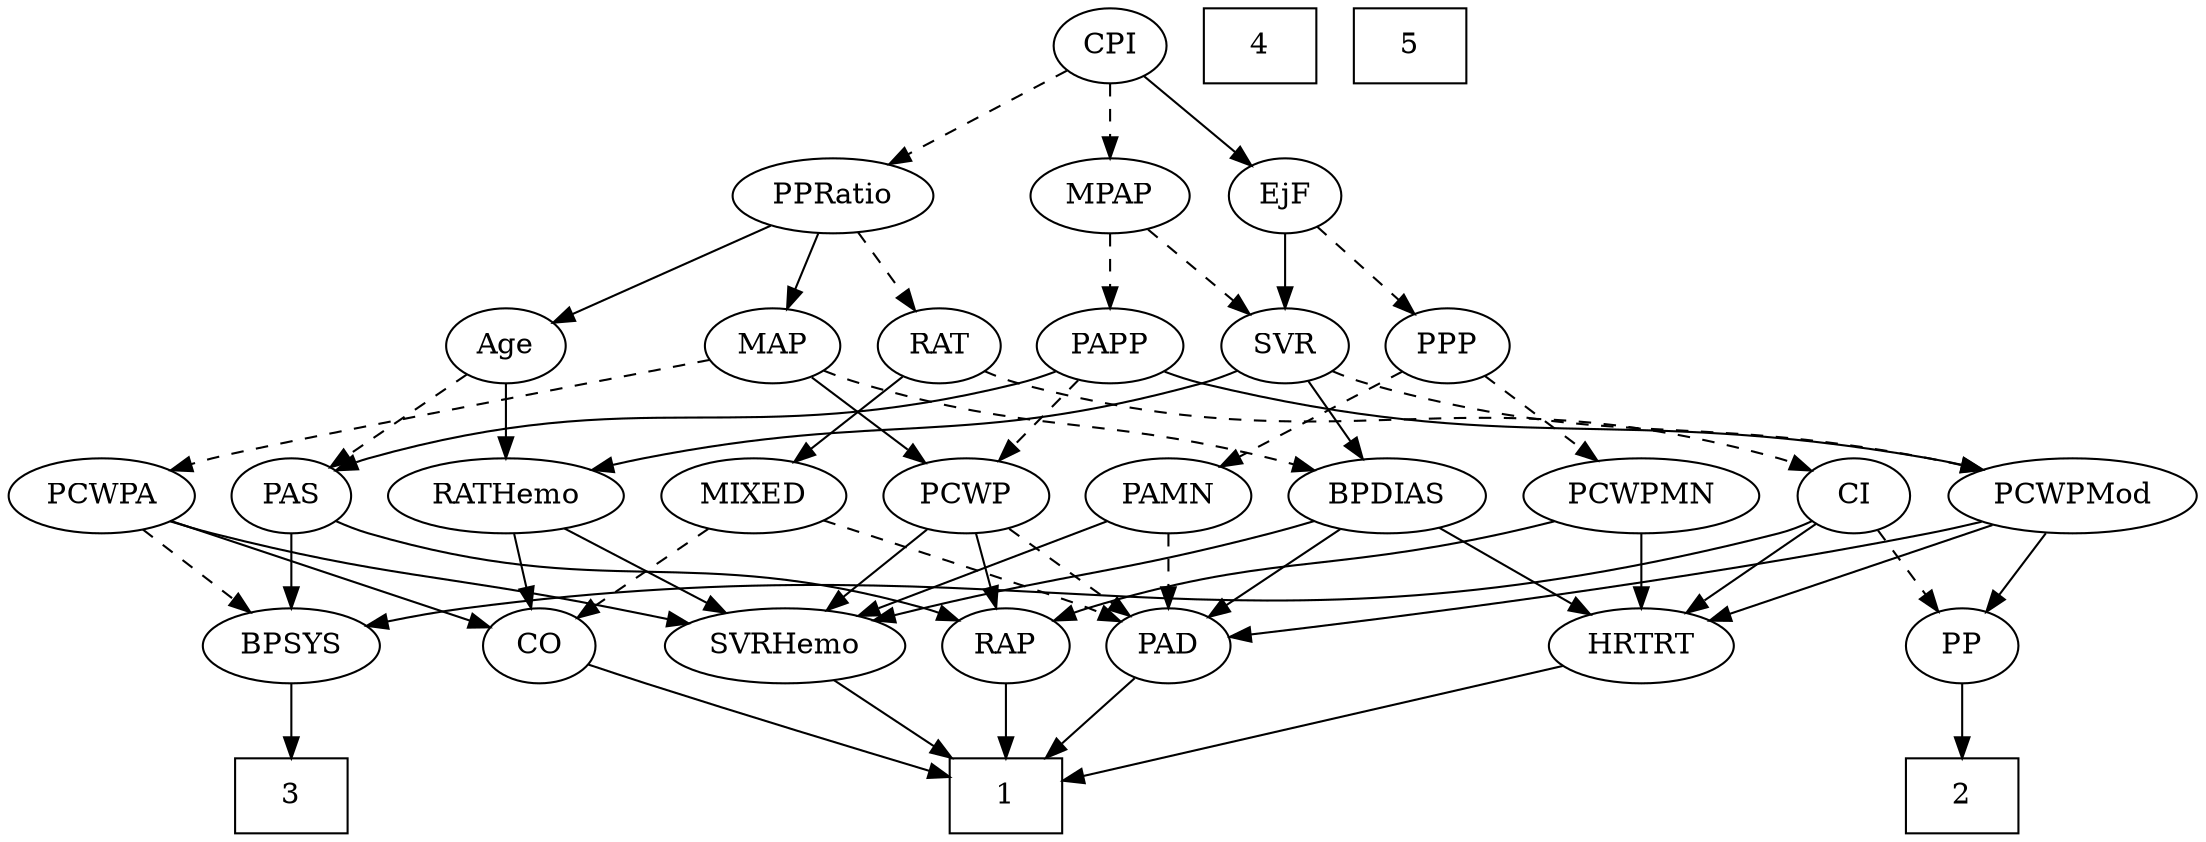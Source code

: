 strict digraph {
	graph [bb="0,0,963.59,396"];
	node [label="\N"];
	1	[height=0.5,
		pos="437.6,18",
		shape=box,
		width=0.75];
	2	[height=0.5,
		pos="862.6,18",
		shape=box,
		width=0.75];
	3	[height=0.5,
		pos="128.6,18",
		shape=box,
		width=0.75];
	4	[height=0.5,
		pos="562.6,378",
		shape=box,
		width=0.75];
	5	[height=0.5,
		pos="634.6,378",
		shape=box,
		width=0.75];
	Age	[height=0.5,
		pos="222.6,234",
		width=0.75];
	PAS	[height=0.5,
		pos="128.6,162",
		width=0.75];
	Age -> PAS	[pos="e,145.88,175.87 204.92,219.83 190.65,209.21 170.37,194.11 154.31,182.15",
		style=dashed];
	RATHemo	[height=0.5,
		pos="222.6,162",
		width=1.3721];
	Age -> RATHemo	[pos="e,222.6,180.1 222.6,215.7 222.6,207.98 222.6,198.71 222.6,190.11",
		style=solid];
	EjF	[height=0.5,
		pos="570.6,306",
		width=0.75];
	SVR	[height=0.5,
		pos="569.6,234",
		width=0.77632];
	EjF -> SVR	[pos="e,569.84,252.1 570.35,287.7 570.24,279.98 570.11,270.71 569.98,262.11",
		style=solid];
	PPP	[height=0.5,
		pos="642.6,234",
		width=0.75];
	EjF -> PPP	[pos="e,627.8,249.38 585.17,290.83 595.35,280.94 609.12,267.55 620.63,256.36",
		style=dashed];
	RAP	[height=0.5,
		pos="437.6,90",
		width=0.77632];
	RAP -> 1	[pos="e,437.6,36.104 437.6,71.697 437.6,63.983 437.6,54.712 437.6,46.112",
		style=solid];
	MIXED	[height=0.5,
		pos="330.6,162",
		width=1.1193];
	PAD	[height=0.5,
		pos="512.6,90",
		width=0.79437];
	MIXED -> PAD	[pos="e,490.2,101.32 361.45,150.33 390.76,140.03 435.98,123.72 474.6,108 476.66,107.16 478.78,106.27 480.92,105.37",
		style=dashed];
	CO	[height=0.5,
		pos="234.6,90",
		width=0.75];
	MIXED -> CO	[pos="e,252.34,103.94 310.24,146.15 295.75,135.59 276.16,121.31 260.55,109.92",
		style=dashed];
	MPAP	[height=0.5,
		pos="490.6,306",
		width=0.97491];
	MPAP -> SVR	[pos="e,553.67,249.11 507.35,290.15 518.57,280.21 533.51,266.98 545.93,255.97",
		style=dashed];
	PAPP	[height=0.5,
		pos="490.6,234",
		width=0.88464];
	MPAP -> PAPP	[pos="e,490.6,252.1 490.6,287.7 490.6,279.98 490.6,270.71 490.6,262.11",
		style=dashed];
	BPSYS	[height=0.5,
		pos="128.6,90",
		width=1.0471];
	BPSYS -> 3	[pos="e,128.6,36.104 128.6,71.697 128.6,63.983 128.6,54.712 128.6,46.112",
		style=solid];
	PAD -> 1	[pos="e,456.03,36.204 497.06,74.496 487.36,65.451 474.65,53.585 463.47,43.149",
		style=solid];
	CO -> 1	[pos="e,410.41,28.197 258.02,80.648 265.83,77.878 274.58,74.79 282.6,72 322.95,57.955 369.32,42.141 400.75,31.472",
		style=solid];
	PAS -> RAP	[pos="e,416.47,101.93 149.13,150.06 154.08,147.77 159.44,145.57 164.6,144 266.08,113.02 298.96,138.45 400.6,108 402.74,107.36 404.92,106.61 \
407.1,105.8",
		style=solid];
	PAS -> BPSYS	[pos="e,128.6,108.1 128.6,143.7 128.6,135.98 128.6,126.71 128.6,118.11",
		style=solid];
	PAMN	[height=0.5,
		pos="512.6,162",
		width=1.011];
	PAMN -> PAD	[pos="e,512.6,108.1 512.6,143.7 512.6,135.98 512.6,126.71 512.6,118.11",
		style=dashed];
	SVRHemo	[height=0.5,
		pos="341.6,90",
		width=1.3902];
	PAMN -> SVRHemo	[pos="e,373.51,104.06 485.5,149.91 457.93,138.62 414.85,120.99 383,107.95",
		style=solid];
	RATHemo -> CO	[pos="e,231.66,108.1 225.56,143.7 226.88,135.98 228.47,126.71 229.95,118.11",
		style=solid];
	RATHemo -> SVRHemo	[pos="e,316.68,105.65 247.54,146.33 265.08,136.01 288.73,122.1 307.94,110.8",
		style=solid];
	CPI	[height=0.5,
		pos="490.6,378",
		width=0.75];
	CPI -> EjF	[pos="e,554.82,320.8 506.4,363.17 518.02,353.01 533.99,339.03 547.1,327.56",
		style=solid];
	CPI -> MPAP	[pos="e,490.6,324.1 490.6,359.7 490.6,351.98 490.6,342.71 490.6,334.11",
		style=dashed];
	PPRatio	[height=0.5,
		pos="367.6,306",
		width=1.1013];
	CPI -> PPRatio	[pos="e,391.42,320.56 470.56,365.6 451.53,354.77 422.6,338.3 400.24,325.58",
		style=dashed];
	RAT	[height=0.5,
		pos="413.6,234",
		width=0.75827];
	RAT -> MIXED	[pos="e,348.69,178.26 397.2,219.17 385.62,209.4 369.86,196.11 356.58,184.91",
		style=solid];
	CI	[height=0.5,
		pos="814.6,162",
		width=0.75];
	RAT -> CI	[pos="e,794.11,174.1 434.08,221.9 439.04,219.61 444.41,217.46 449.6,216 591.16,176.04 637.03,219.96 778.6,180 780.54,179.45 782.51,178.81 \
784.48,178.09",
		style=dashed];
	SVR -> RATHemo	[pos="e,258.91,174.31 548.28,222.22 542.94,219.87 537.15,217.61 531.6,216 423.77,184.78 391.35,203.6 281.6,180 277.43,179.11 273.13,178.08 \
268.84,176.98",
		style=solid];
	PCWPMod	[height=0.5,
		pos="911.6,162",
		width=1.4443];
	SVR -> PCWPMod	[pos="e,873.71,174.35 590.72,222.05 595.81,219.76 601.31,217.57 606.6,216 711.68,184.8 743.37,202.76 850.6,180 854.95,179.08 859.45,178.02 \
863.94,176.9",
		style=dashed];
	BPDIAS	[height=0.5,
		pos="609.6,162",
		width=1.1735];
	SVR -> BPDIAS	[pos="e,600.09,179.63 578.87,216.76 583.65,208.4 589.59,198.02 594.96,188.61",
		style=solid];
	PCWPMod -> PAD	[pos="e,540.4,94.247 873.37,149.61 865.86,147.58 858.01,145.61 850.6,144 742.77,120.6 613.47,103.26 550.62,95.497",
		style=solid];
	PP	[height=0.5,
		pos="862.6,90",
		width=0.75];
	PCWPMod -> PP	[pos="e,873.45,106.51 899.98,144.41 893.83,135.62 886.16,124.66 879.37,114.96",
		style=solid];
	HRTRT	[height=0.5,
		pos="719.6,90",
		width=1.1013];
	PCWPMod -> HRTRT	[pos="e,749.69,101.97 876.83,148.32 843.78,136.27 794.12,118.17 759.48,105.54",
		style=solid];
	PCWPA	[height=0.5,
		pos="41.596,162",
		width=1.1555];
	PCWPA -> BPSYS	[pos="e,110.05,105.92 60.474,145.81 72.641,136.02 88.641,123.15 102.08,112.34",
		style=dashed];
	PCWPA -> CO	[pos="e,211.25,99.467 72.605,149.75 107.96,136.93 165.52,116.05 201.66,102.94",
		style=solid];
	PCWPA -> SVRHemo	[pos="e,301.48,100.87 72.7,149.96 79.229,147.83 86.103,145.73 92.596,144 170.58,123.2 191.78,125.4 270.6,108 277.33,106.51 284.41,104.89 \
291.39,103.26",
		style=solid];
	PCWPMN	[height=0.5,
		pos="719.6,162",
		width=1.3902];
	PCWPMN -> RAP	[pos="e,458.77,101.78 682.59,149.79 675.33,147.75 667.75,145.72 660.6,144 578.73,124.32 554.76,133.76 474.6,108 472.46,107.31 470.29,106.54 \
468.12,105.7",
		style=solid];
	PCWPMN -> HRTRT	[pos="e,719.6,108.1 719.6,143.7 719.6,135.98 719.6,126.71 719.6,118.11",
		style=solid];
	SVRHemo -> 1	[pos="e,413.99,36.211 362.9,73.465 375.44,64.325 391.53,52.589 405.57,42.354",
		style=solid];
	BPDIAS -> PAD	[pos="e,530.85,104.17 589.03,146.15 574.48,135.66 554.85,121.49 539.12,110.14",
		style=solid];
	BPDIAS -> SVRHemo	[pos="e,378.96,102.1 577.83,150.11 571.18,147.97 564.19,145.83 557.6,144 488.61,124.86 469.91,125.92 400.6,108 396.76,107.01 392.79,105.95 \
388.81,104.85",
		style=solid];
	BPDIAS -> HRTRT	[pos="e,697.48,105.08 632.12,146.67 648.54,136.22 670.98,121.94 689.02,110.46",
		style=solid];
	MAP	[height=0.5,
		pos="337.6,234",
		width=0.84854];
	MAP -> PCWPA	[pos="e,72.719,173.97 309.37,226.91 245.51,213.14 95.239,180.72 92.596,180 89.255,179.08 85.809,178.08 82.361,177.02",
		style=dashed];
	MAP -> BPDIAS	[pos="e,577.87,174.03 360.99,222.12 366.37,219.88 372.12,217.69 377.6,216 455.55,191.92 478.68,200.71 557.6,180 561.01,179.1 564.52,178.11 \
568.04,177.07",
		style=dashed];
	PCWP	[height=0.5,
		pos="423.6,162",
		width=0.97491];
	MAP -> PCWP	[pos="e,405.63,177.63 355,218.83 367.31,208.82 384.02,195.22 397.86,183.95",
		style=solid];
	PP -> 2	[pos="e,862.6,36.104 862.6,71.697 862.6,63.983 862.6,54.712 862.6,46.112",
		style=solid];
	PPP -> PAMN	[pos="e,536.29,175.76 622.28,222.06 601.64,210.95 569.34,193.56 545.13,180.52",
		style=dashed];
	PPP -> PCWPMN	[pos="e,701.88,179.1 658.18,218.83 668.56,209.4 682.44,196.78 694.37,185.93",
		style=dashed];
	PPRatio -> Age	[pos="e,243.94,245.31 341.34,292.32 316.48,280.32 279.17,262.31 253.03,249.69",
		style=solid];
	PPRatio -> RAT	[pos="e,403.09,250.99 378.5,288.41 384.19,279.74 391.27,268.97 397.58,259.38",
		style=dashed];
	PPRatio -> MAP	[pos="e,344.79,251.79 360.33,288.05 356.87,279.97 352.65,270.12 348.79,261.11",
		style=solid];
	PCWP -> RAP	[pos="e,434.14,108.28 426.99,144.05 428.53,136.35 430.39,127.03 432.12,118.36",
		style=solid];
	PCWP -> PAD	[pos="e,495.39,104.54 442.04,146.5 455.15,136.19 472.91,122.21 487.34,110.86",
		style=dashed];
	PCWP -> SVRHemo	[pos="e,360.1,106.8 406.21,146.15 395.1,136.67 380.49,124.2 367.97,113.51",
		style=solid];
	CI -> BPSYS	[pos="e,160.42,99.983 794.54,149.89 789.48,147.55 783.95,145.38 778.6,144 528.45,79.706 453.97,146.63 198.6,108 189.33,106.6 179.5,104.56 \
170.22,102.38",
		style=solid];
	CI -> PP	[pos="e,851.75,106.82 825.49,145.12 831.56,136.26 839.26,125.04 846.06,115.12",
		style=dashed];
	CI -> HRTRT	[pos="e,739.54,105.7 797.17,148.16 783.43,138.04 763.99,123.71 748.01,111.93",
		style=solid];
	PAPP -> PAS	[pos="e,149.1,174.04 466.69,221.83 461.17,219.61 455.26,217.5 449.6,216 326.19,183.26 287.18,215.7 164.6,180 162.66,179.43 160.69,178.78 \
158.73,178.05",
		style=solid];
	PAPP -> PCWPMod	[pos="e,874.07,174.47 514.65,221.96 520.43,219.68 526.65,217.51 532.6,216 670.46,180.99 710.98,207.18 850.6,180 855.03,179.14 859.6,178.11 \
864.17,177.01",
		style=solid];
	PAPP -> PCWP	[pos="e,438.57,178.64 476.06,217.81 467.14,208.49 455.55,196.38 445.53,185.91",
		style=dashed];
	HRTRT -> 1	[pos="e,464.99,25.799 685.58,80.556 632.35,67.343 529.76,41.878 474.69,28.208",
		style=solid];
}
